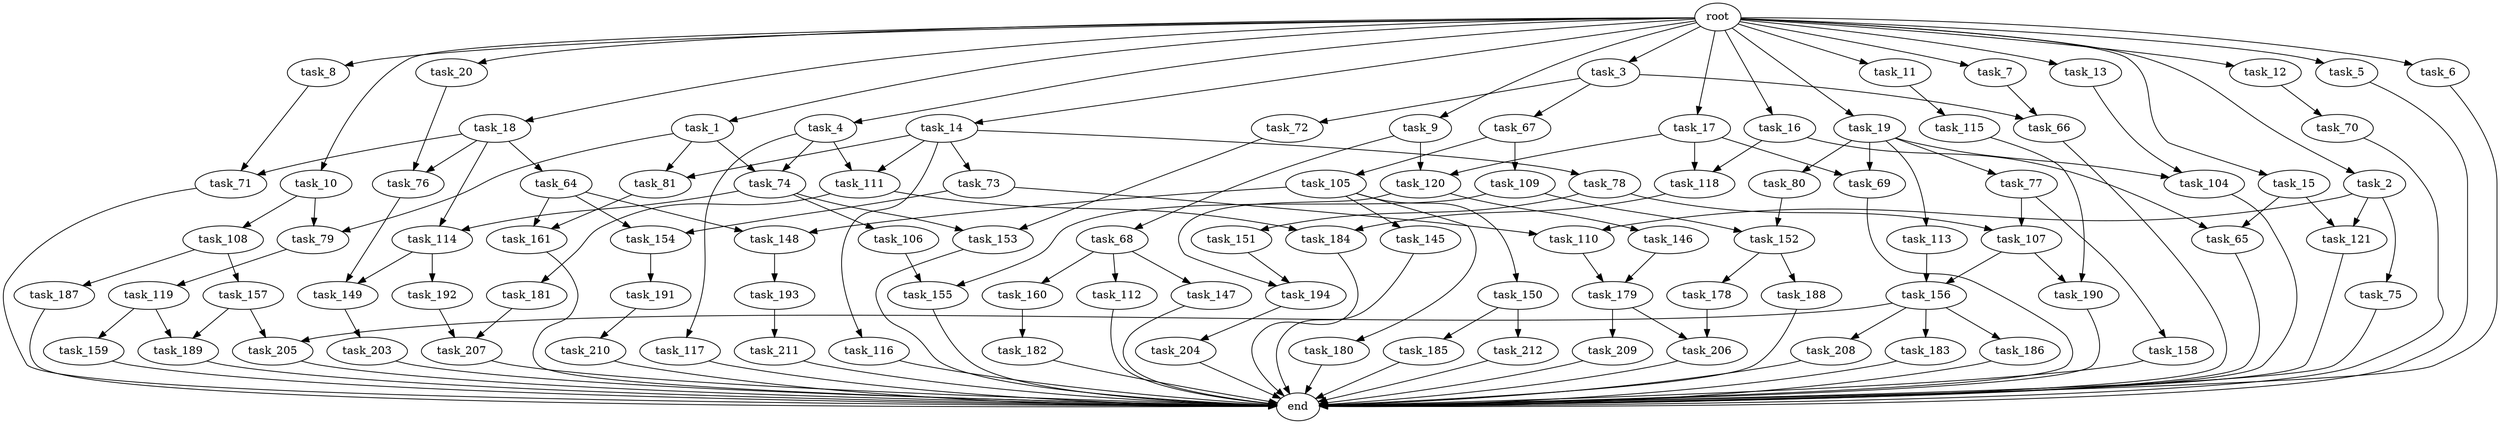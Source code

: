 digraph G {
  task_19 [size="10.240000"];
  end [size="0.000000"];
  task_156 [size="9363028705.280001"];
  task_108 [size="2147483648.000000"];
  task_191 [size="773094113.280000"];
  task_207 [size="6871947673.600000"];
  task_15 [size="10.240000"];
  task_3 [size="10.240000"];
  task_105 [size="773094113.280000"];
  task_18 [size="10.240000"];
  task_154 [size="10050223472.639999"];
  task_79 [size="7645041786.880000"];
  task_209 [size="6957847019.520000"];
  task_210 [size="3092376453.120000"];
  task_179 [size="6356551598.080000"];
  task_16 [size="10.240000"];
  task_110 [size="9105330667.520000"];
  task_68 [size="6957847019.520000"];
  task_74 [size="8589934592.000000"];
  task_158 [size="5497558138.880000"];
  task_1 [size="10.240000"];
  task_185 [size="8589934592.000000"];
  task_72 [size="3092376453.120000"];
  task_11 [size="10.240000"];
  task_107 [size="14087492730.880001"];
  task_2 [size="10.240000"];
  task_10 [size="10.240000"];
  task_66 [size="3865470566.400000"];
  task_187 [size="4209067950.080000"];
  task_64 [size="8589934592.000000"];
  task_109 [size="773094113.280000"];
  task_211 [size="773094113.280000"];
  task_113 [size="8589934592.000000"];
  task_81 [size="12455405158.400000"];
  task_184 [size="1116691496.960000"];
  task_178 [size="5497558138.880000"];
  task_17 [size="10.240000"];
  task_147 [size="5497558138.880000"];
  task_114 [size="9363028705.280001"];
  task_155 [size="7301444403.200000"];
  task_67 [size="3092376453.120000"];
  task_150 [size="4209067950.080000"];
  task_203 [size="1374389534.720000"];
  task_157 [size="4209067950.080000"];
  task_106 [size="773094113.280000"];
  task_12 [size="10.240000"];
  task_77 [size="8589934592.000000"];
  task_146 [size="343597383.680000"];
  task_194 [size="4552665333.760000"];
  task_70 [size="8589934592.000000"];
  task_149 [size="9964324126.719999"];
  task_80 [size="8589934592.000000"];
  task_104 [size="17179869184.000000"];
  task_9 [size="10.240000"];
  task_190 [size="11682311045.120001"];
  task_78 [size="6957847019.520000"];
  task_148 [size="7301444403.200000"];
  task_186 [size="2147483648.000000"];
  task_183 [size="2147483648.000000"];
  task_159 [size="3092376453.120000"];
  task_160 [size="5497558138.880000"];
  task_192 [size="1374389534.720000"];
  task_69 [size="11682311045.120001"];
  task_118 [size="3865470566.400000"];
  task_65 [size="6270652252.160000"];
  task_212 [size="8589934592.000000"];
  task_116 [size="6957847019.520000"];
  task_20 [size="10.240000"];
  task_206 [size="12455405158.400000"];
  task_13 [size="10.240000"];
  task_193 [size="773094113.280000"];
  task_121 [size="7645041786.880000"];
  task_152 [size="15547781611.520000"];
  task_182 [size="3092376453.120000"];
  task_180 [size="4209067950.080000"];
  task_5 [size="10.240000"];
  task_189 [size="11682311045.120001"];
  task_76 [size="12799002542.080000"];
  task_115 [size="3092376453.120000"];
  task_8 [size="10.240000"];
  task_188 [size="5497558138.880000"];
  task_14 [size="10.240000"];
  task_73 [size="6957847019.520000"];
  task_4 [size="10.240000"];
  task_119 [size="773094113.280000"];
  task_161 [size="3865470566.400000"];
  task_151 [size="8589934592.000000"];
  task_112 [size="5497558138.880000"];
  task_153 [size="2147483648.000000"];
  root [size="0.000000"];
  task_120 [size="10050223472.639999"];
  task_181 [size="343597383.680000"];
  task_145 [size="4209067950.080000"];
  task_6 [size="10.240000"];
  task_208 [size="2147483648.000000"];
  task_117 [size="3092376453.120000"];
  task_205 [size="10737418240.000000"];
  task_111 [size="10050223472.639999"];
  task_204 [size="6957847019.520000"];
  task_7 [size="10.240000"];
  task_71 [size="12799002542.080000"];
  task_75 [size="2147483648.000000"];

  task_19 -> task_80 [size="838860800.000000"];
  task_19 -> task_69 [size="838860800.000000"];
  task_19 -> task_113 [size="838860800.000000"];
  task_19 -> task_77 [size="838860800.000000"];
  task_19 -> task_104 [size="838860800.000000"];
  task_156 -> task_208 [size="209715200.000000"];
  task_156 -> task_183 [size="209715200.000000"];
  task_156 -> task_205 [size="209715200.000000"];
  task_156 -> task_186 [size="209715200.000000"];
  task_108 -> task_157 [size="411041792.000000"];
  task_108 -> task_187 [size="411041792.000000"];
  task_191 -> task_210 [size="301989888.000000"];
  task_207 -> end [size="1.000000"];
  task_15 -> task_121 [size="536870912.000000"];
  task_15 -> task_65 [size="536870912.000000"];
  task_3 -> task_72 [size="301989888.000000"];
  task_3 -> task_66 [size="301989888.000000"];
  task_3 -> task_67 [size="301989888.000000"];
  task_105 -> task_180 [size="411041792.000000"];
  task_105 -> task_148 [size="411041792.000000"];
  task_105 -> task_145 [size="411041792.000000"];
  task_105 -> task_150 [size="411041792.000000"];
  task_18 -> task_64 [size="838860800.000000"];
  task_18 -> task_76 [size="838860800.000000"];
  task_18 -> task_71 [size="838860800.000000"];
  task_18 -> task_114 [size="838860800.000000"];
  task_154 -> task_191 [size="75497472.000000"];
  task_79 -> task_119 [size="75497472.000000"];
  task_209 -> end [size="1.000000"];
  task_210 -> end [size="1.000000"];
  task_179 -> task_209 [size="679477248.000000"];
  task_179 -> task_206 [size="679477248.000000"];
  task_16 -> task_118 [size="75497472.000000"];
  task_16 -> task_65 [size="75497472.000000"];
  task_110 -> task_179 [size="209715200.000000"];
  task_68 -> task_160 [size="536870912.000000"];
  task_68 -> task_112 [size="536870912.000000"];
  task_68 -> task_147 [size="536870912.000000"];
  task_74 -> task_106 [size="75497472.000000"];
  task_74 -> task_153 [size="75497472.000000"];
  task_74 -> task_114 [size="75497472.000000"];
  task_158 -> end [size="1.000000"];
  task_1 -> task_79 [size="536870912.000000"];
  task_1 -> task_81 [size="536870912.000000"];
  task_1 -> task_74 [size="536870912.000000"];
  task_185 -> end [size="1.000000"];
  task_72 -> task_153 [size="134217728.000000"];
  task_11 -> task_115 [size="301989888.000000"];
  task_107 -> task_156 [size="838860800.000000"];
  task_107 -> task_190 [size="838860800.000000"];
  task_2 -> task_121 [size="209715200.000000"];
  task_2 -> task_110 [size="209715200.000000"];
  task_2 -> task_75 [size="209715200.000000"];
  task_10 -> task_79 [size="209715200.000000"];
  task_10 -> task_108 [size="209715200.000000"];
  task_66 -> end [size="1.000000"];
  task_187 -> end [size="1.000000"];
  task_64 -> task_154 [size="301989888.000000"];
  task_64 -> task_161 [size="301989888.000000"];
  task_64 -> task_148 [size="301989888.000000"];
  task_109 -> task_152 [size="679477248.000000"];
  task_109 -> task_155 [size="679477248.000000"];
  task_211 -> end [size="1.000000"];
  task_113 -> task_156 [size="75497472.000000"];
  task_81 -> task_161 [size="75497472.000000"];
  task_184 -> end [size="1.000000"];
  task_178 -> task_206 [size="536870912.000000"];
  task_17 -> task_120 [size="301989888.000000"];
  task_17 -> task_69 [size="301989888.000000"];
  task_17 -> task_118 [size="301989888.000000"];
  task_147 -> end [size="1.000000"];
  task_114 -> task_149 [size="134217728.000000"];
  task_114 -> task_192 [size="134217728.000000"];
  task_155 -> end [size="1.000000"];
  task_67 -> task_105 [size="75497472.000000"];
  task_67 -> task_109 [size="75497472.000000"];
  task_150 -> task_212 [size="838860800.000000"];
  task_150 -> task_185 [size="838860800.000000"];
  task_203 -> end [size="1.000000"];
  task_157 -> task_189 [size="838860800.000000"];
  task_157 -> task_205 [size="838860800.000000"];
  task_106 -> task_155 [size="33554432.000000"];
  task_12 -> task_70 [size="838860800.000000"];
  task_77 -> task_107 [size="536870912.000000"];
  task_77 -> task_158 [size="536870912.000000"];
  task_146 -> task_179 [size="411041792.000000"];
  task_194 -> task_204 [size="679477248.000000"];
  task_70 -> end [size="1.000000"];
  task_149 -> task_203 [size="134217728.000000"];
  task_80 -> task_152 [size="838860800.000000"];
  task_104 -> end [size="1.000000"];
  task_9 -> task_120 [size="679477248.000000"];
  task_9 -> task_68 [size="679477248.000000"];
  task_190 -> end [size="1.000000"];
  task_78 -> task_107 [size="838860800.000000"];
  task_78 -> task_151 [size="838860800.000000"];
  task_148 -> task_193 [size="75497472.000000"];
  task_186 -> end [size="1.000000"];
  task_183 -> end [size="1.000000"];
  task_159 -> end [size="1.000000"];
  task_160 -> task_182 [size="301989888.000000"];
  task_192 -> task_207 [size="536870912.000000"];
  task_69 -> end [size="1.000000"];
  task_118 -> task_184 [size="75497472.000000"];
  task_65 -> end [size="1.000000"];
  task_212 -> end [size="1.000000"];
  task_116 -> end [size="1.000000"];
  task_20 -> task_76 [size="411041792.000000"];
  task_206 -> end [size="1.000000"];
  task_13 -> task_104 [size="838860800.000000"];
  task_193 -> task_211 [size="75497472.000000"];
  task_121 -> end [size="1.000000"];
  task_152 -> task_178 [size="536870912.000000"];
  task_152 -> task_188 [size="536870912.000000"];
  task_182 -> end [size="1.000000"];
  task_180 -> end [size="1.000000"];
  task_5 -> end [size="1.000000"];
  task_189 -> end [size="1.000000"];
  task_76 -> task_149 [size="838860800.000000"];
  task_115 -> task_190 [size="301989888.000000"];
  task_8 -> task_71 [size="411041792.000000"];
  task_188 -> end [size="1.000000"];
  task_14 -> task_73 [size="679477248.000000"];
  task_14 -> task_78 [size="679477248.000000"];
  task_14 -> task_81 [size="679477248.000000"];
  task_14 -> task_111 [size="679477248.000000"];
  task_14 -> task_116 [size="679477248.000000"];
  task_73 -> task_154 [size="679477248.000000"];
  task_73 -> task_110 [size="679477248.000000"];
  task_4 -> task_74 [size="301989888.000000"];
  task_4 -> task_111 [size="301989888.000000"];
  task_4 -> task_117 [size="301989888.000000"];
  task_119 -> task_189 [size="301989888.000000"];
  task_119 -> task_159 [size="301989888.000000"];
  task_161 -> end [size="1.000000"];
  task_151 -> task_194 [size="411041792.000000"];
  task_112 -> end [size="1.000000"];
  task_153 -> end [size="1.000000"];
  root -> task_8 [size="1.000000"];
  root -> task_20 [size="1.000000"];
  root -> task_9 [size="1.000000"];
  root -> task_16 [size="1.000000"];
  root -> task_14 [size="1.000000"];
  root -> task_6 [size="1.000000"];
  root -> task_4 [size="1.000000"];
  root -> task_5 [size="1.000000"];
  root -> task_1 [size="1.000000"];
  root -> task_10 [size="1.000000"];
  root -> task_13 [size="1.000000"];
  root -> task_15 [size="1.000000"];
  root -> task_19 [size="1.000000"];
  root -> task_3 [size="1.000000"];
  root -> task_12 [size="1.000000"];
  root -> task_11 [size="1.000000"];
  root -> task_2 [size="1.000000"];
  root -> task_18 [size="1.000000"];
  root -> task_7 [size="1.000000"];
  root -> task_17 [size="1.000000"];
  task_120 -> task_194 [size="33554432.000000"];
  task_120 -> task_146 [size="33554432.000000"];
  task_181 -> task_207 [size="134217728.000000"];
  task_145 -> end [size="1.000000"];
  task_6 -> end [size="1.000000"];
  task_208 -> end [size="1.000000"];
  task_117 -> end [size="1.000000"];
  task_205 -> end [size="1.000000"];
  task_111 -> task_181 [size="33554432.000000"];
  task_111 -> task_184 [size="33554432.000000"];
  task_204 -> end [size="1.000000"];
  task_7 -> task_66 [size="75497472.000000"];
  task_71 -> end [size="1.000000"];
  task_75 -> end [size="1.000000"];
}
